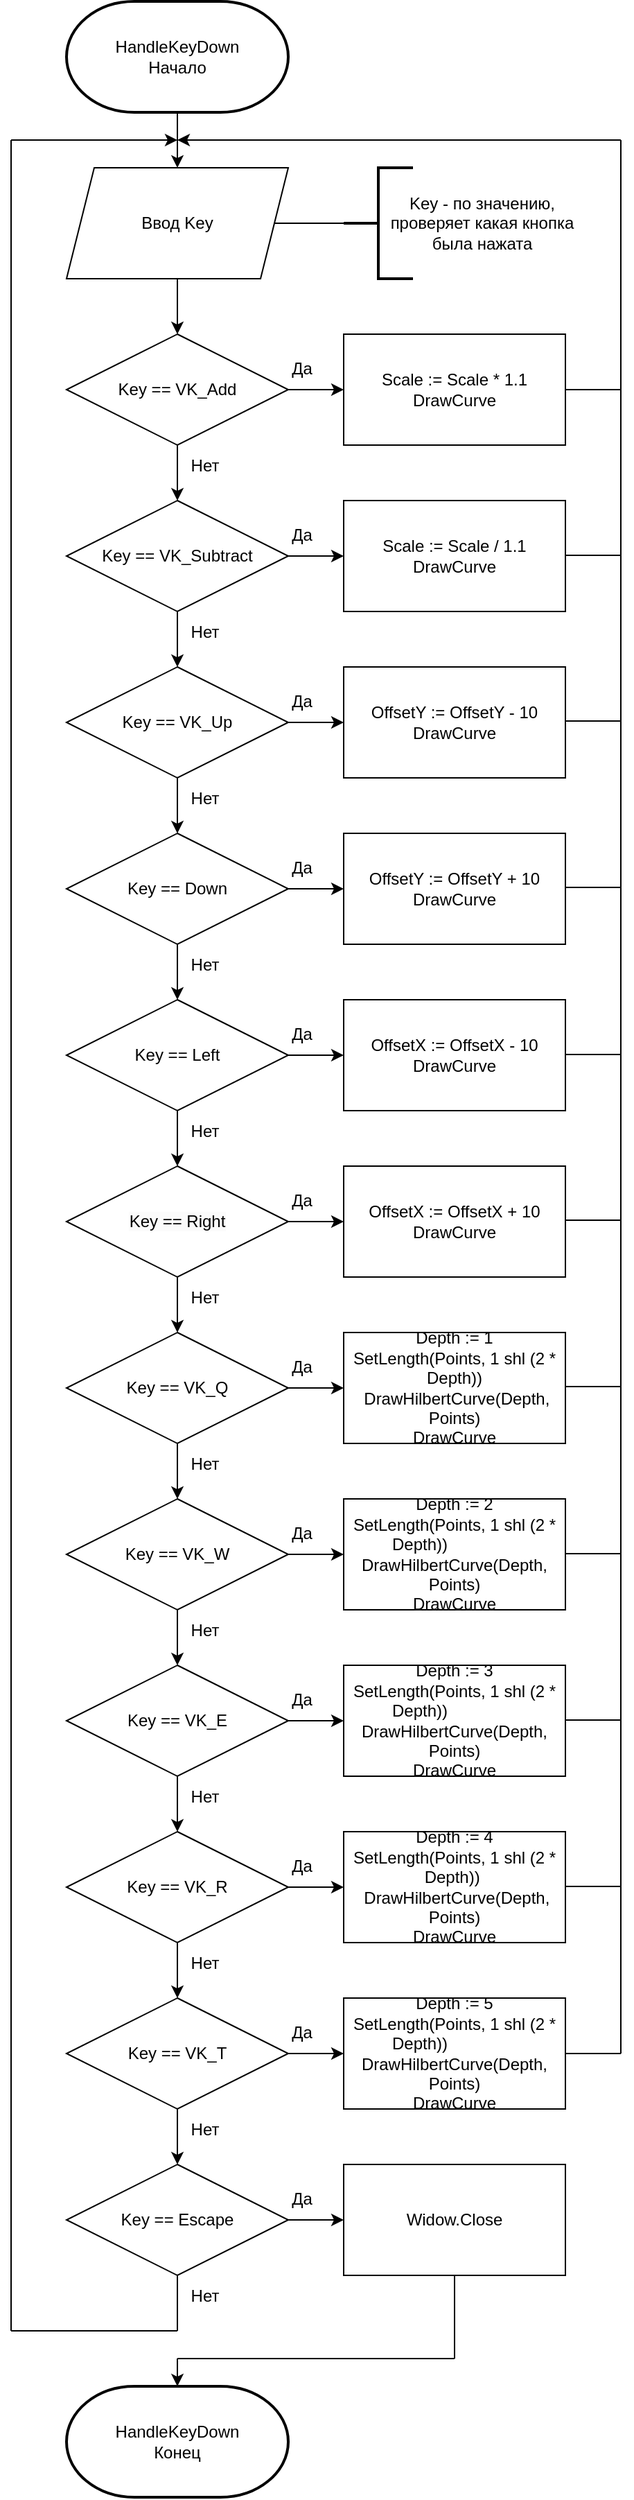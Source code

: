 <mxfile version="26.0.8">
  <diagram id="C5RBs43oDa-KdzZeNtuy" name="Page-1">
    <mxGraphModel dx="664" dy="893" grid="1" gridSize="10" guides="1" tooltips="1" connect="1" arrows="1" fold="1" page="1" pageScale="1" pageWidth="827" pageHeight="1169" math="0" shadow="0">
      <root>
        <mxCell id="WIyWlLk6GJQsqaUBKTNV-0" />
        <mxCell id="WIyWlLk6GJQsqaUBKTNV-1" parent="WIyWlLk6GJQsqaUBKTNV-0" />
        <mxCell id="bnoCX8UGVc2HGo-AeNQs-5" value="" style="edgeStyle=orthogonalEdgeStyle;rounded=0;orthogonalLoop=1;jettySize=auto;html=1;" edge="1" parent="WIyWlLk6GJQsqaUBKTNV-1" source="bnoCX8UGVc2HGo-AeNQs-0" target="bnoCX8UGVc2HGo-AeNQs-1">
          <mxGeometry relative="1" as="geometry" />
        </mxCell>
        <mxCell id="bnoCX8UGVc2HGo-AeNQs-0" value="HandleKeyDown&lt;div&gt;Начало&lt;/div&gt;" style="strokeWidth=2;html=1;shape=mxgraph.flowchart.terminator;whiteSpace=wrap;" vertex="1" parent="WIyWlLk6GJQsqaUBKTNV-1">
          <mxGeometry x="200" y="40" width="160" height="80" as="geometry" />
        </mxCell>
        <mxCell id="bnoCX8UGVc2HGo-AeNQs-14" value="" style="edgeStyle=orthogonalEdgeStyle;rounded=0;orthogonalLoop=1;jettySize=auto;html=1;" edge="1" parent="WIyWlLk6GJQsqaUBKTNV-1" source="bnoCX8UGVc2HGo-AeNQs-1" target="bnoCX8UGVc2HGo-AeNQs-6">
          <mxGeometry relative="1" as="geometry" />
        </mxCell>
        <mxCell id="bnoCX8UGVc2HGo-AeNQs-1" value="Ввод Key" style="shape=parallelogram;perimeter=parallelogramPerimeter;whiteSpace=wrap;html=1;fixedSize=1;" vertex="1" parent="WIyWlLk6GJQsqaUBKTNV-1">
          <mxGeometry x="200" y="160" width="160" height="80" as="geometry" />
        </mxCell>
        <mxCell id="bnoCX8UGVc2HGo-AeNQs-2" value="" style="strokeWidth=2;html=1;shape=mxgraph.flowchart.annotation_2;align=left;labelPosition=right;pointerEvents=1;" vertex="1" parent="WIyWlLk6GJQsqaUBKTNV-1">
          <mxGeometry x="400" y="160" width="50" height="80" as="geometry" />
        </mxCell>
        <mxCell id="bnoCX8UGVc2HGo-AeNQs-3" value="" style="endArrow=none;html=1;rounded=0;exitX=1;exitY=0.5;exitDx=0;exitDy=0;entryX=0;entryY=0.5;entryDx=0;entryDy=0;entryPerimeter=0;" edge="1" parent="WIyWlLk6GJQsqaUBKTNV-1" source="bnoCX8UGVc2HGo-AeNQs-1" target="bnoCX8UGVc2HGo-AeNQs-2">
          <mxGeometry width="50" height="50" relative="1" as="geometry">
            <mxPoint x="320" y="480" as="sourcePoint" />
            <mxPoint x="370" y="430" as="targetPoint" />
          </mxGeometry>
        </mxCell>
        <mxCell id="bnoCX8UGVc2HGo-AeNQs-4" value="Key - по значению, проверяет какая кнопка была нажата" style="text;html=1;align=center;verticalAlign=middle;whiteSpace=wrap;rounded=0;" vertex="1" parent="WIyWlLk6GJQsqaUBKTNV-1">
          <mxGeometry x="430" y="185" width="140" height="30" as="geometry" />
        </mxCell>
        <mxCell id="bnoCX8UGVc2HGo-AeNQs-16" value="" style="edgeStyle=orthogonalEdgeStyle;rounded=0;orthogonalLoop=1;jettySize=auto;html=1;" edge="1" parent="WIyWlLk6GJQsqaUBKTNV-1" source="bnoCX8UGVc2HGo-AeNQs-6" target="bnoCX8UGVc2HGo-AeNQs-15">
          <mxGeometry relative="1" as="geometry" />
        </mxCell>
        <mxCell id="bnoCX8UGVc2HGo-AeNQs-19" value="" style="edgeStyle=orthogonalEdgeStyle;rounded=0;orthogonalLoop=1;jettySize=auto;html=1;" edge="1" parent="WIyWlLk6GJQsqaUBKTNV-1" source="bnoCX8UGVc2HGo-AeNQs-6" target="bnoCX8UGVc2HGo-AeNQs-7">
          <mxGeometry relative="1" as="geometry" />
        </mxCell>
        <mxCell id="bnoCX8UGVc2HGo-AeNQs-6" value="Key == VK_Add" style="rhombus;whiteSpace=wrap;html=1;" vertex="1" parent="WIyWlLk6GJQsqaUBKTNV-1">
          <mxGeometry x="200" y="280" width="160" height="80" as="geometry" />
        </mxCell>
        <mxCell id="bnoCX8UGVc2HGo-AeNQs-18" value="" style="edgeStyle=orthogonalEdgeStyle;rounded=0;orthogonalLoop=1;jettySize=auto;html=1;" edge="1" parent="WIyWlLk6GJQsqaUBKTNV-1" source="bnoCX8UGVc2HGo-AeNQs-7" target="bnoCX8UGVc2HGo-AeNQs-17">
          <mxGeometry relative="1" as="geometry" />
        </mxCell>
        <mxCell id="bnoCX8UGVc2HGo-AeNQs-20" value="" style="edgeStyle=orthogonalEdgeStyle;rounded=0;orthogonalLoop=1;jettySize=auto;html=1;" edge="1" parent="WIyWlLk6GJQsqaUBKTNV-1" source="bnoCX8UGVc2HGo-AeNQs-7" target="bnoCX8UGVc2HGo-AeNQs-8">
          <mxGeometry relative="1" as="geometry" />
        </mxCell>
        <mxCell id="bnoCX8UGVc2HGo-AeNQs-7" value="Key == VK_Subtract" style="rhombus;whiteSpace=wrap;html=1;" vertex="1" parent="WIyWlLk6GJQsqaUBKTNV-1">
          <mxGeometry x="200" y="400" width="160" height="80" as="geometry" />
        </mxCell>
        <mxCell id="bnoCX8UGVc2HGo-AeNQs-21" value="" style="edgeStyle=orthogonalEdgeStyle;rounded=0;orthogonalLoop=1;jettySize=auto;html=1;" edge="1" parent="WIyWlLk6GJQsqaUBKTNV-1" source="bnoCX8UGVc2HGo-AeNQs-8" target="bnoCX8UGVc2HGo-AeNQs-13">
          <mxGeometry relative="1" as="geometry" />
        </mxCell>
        <mxCell id="bnoCX8UGVc2HGo-AeNQs-23" value="" style="edgeStyle=orthogonalEdgeStyle;rounded=0;orthogonalLoop=1;jettySize=auto;html=1;" edge="1" parent="WIyWlLk6GJQsqaUBKTNV-1" source="bnoCX8UGVc2HGo-AeNQs-8" target="bnoCX8UGVc2HGo-AeNQs-22">
          <mxGeometry relative="1" as="geometry" />
        </mxCell>
        <mxCell id="bnoCX8UGVc2HGo-AeNQs-8" value="Key == VK_Up" style="rhombus;whiteSpace=wrap;html=1;" vertex="1" parent="WIyWlLk6GJQsqaUBKTNV-1">
          <mxGeometry x="200" y="520" width="160" height="80" as="geometry" />
        </mxCell>
        <mxCell id="bnoCX8UGVc2HGo-AeNQs-38" value="" style="edgeStyle=orthogonalEdgeStyle;rounded=0;orthogonalLoop=1;jettySize=auto;html=1;" edge="1" parent="WIyWlLk6GJQsqaUBKTNV-1" source="bnoCX8UGVc2HGo-AeNQs-9" target="bnoCX8UGVc2HGo-AeNQs-31">
          <mxGeometry relative="1" as="geometry" />
        </mxCell>
        <mxCell id="bnoCX8UGVc2HGo-AeNQs-47" value="" style="edgeStyle=orthogonalEdgeStyle;rounded=0;orthogonalLoop=1;jettySize=auto;html=1;" edge="1" parent="WIyWlLk6GJQsqaUBKTNV-1" source="bnoCX8UGVc2HGo-AeNQs-9" target="bnoCX8UGVc2HGo-AeNQs-46">
          <mxGeometry relative="1" as="geometry" />
        </mxCell>
        <mxCell id="bnoCX8UGVc2HGo-AeNQs-9" value="Key == VK_W" style="rhombus;whiteSpace=wrap;html=1;" vertex="1" parent="WIyWlLk6GJQsqaUBKTNV-1">
          <mxGeometry x="200" y="1120" width="160" height="80" as="geometry" />
        </mxCell>
        <mxCell id="bnoCX8UGVc2HGo-AeNQs-28" value="" style="edgeStyle=orthogonalEdgeStyle;rounded=0;orthogonalLoop=1;jettySize=auto;html=1;" edge="1" parent="WIyWlLk6GJQsqaUBKTNV-1" source="bnoCX8UGVc2HGo-AeNQs-10" target="bnoCX8UGVc2HGo-AeNQs-27">
          <mxGeometry relative="1" as="geometry" />
        </mxCell>
        <mxCell id="bnoCX8UGVc2HGo-AeNQs-29" value="" style="edgeStyle=orthogonalEdgeStyle;rounded=0;orthogonalLoop=1;jettySize=auto;html=1;" edge="1" parent="WIyWlLk6GJQsqaUBKTNV-1" source="bnoCX8UGVc2HGo-AeNQs-10" target="bnoCX8UGVc2HGo-AeNQs-11">
          <mxGeometry relative="1" as="geometry" />
        </mxCell>
        <mxCell id="bnoCX8UGVc2HGo-AeNQs-10" value="Key == Left" style="rhombus;whiteSpace=wrap;html=1;" vertex="1" parent="WIyWlLk6GJQsqaUBKTNV-1">
          <mxGeometry x="200" y="760" width="160" height="80" as="geometry" />
        </mxCell>
        <mxCell id="bnoCX8UGVc2HGo-AeNQs-36" value="" style="edgeStyle=orthogonalEdgeStyle;rounded=0;orthogonalLoop=1;jettySize=auto;html=1;" edge="1" parent="WIyWlLk6GJQsqaUBKTNV-1" source="bnoCX8UGVc2HGo-AeNQs-11" target="bnoCX8UGVc2HGo-AeNQs-12">
          <mxGeometry relative="1" as="geometry" />
        </mxCell>
        <mxCell id="bnoCX8UGVc2HGo-AeNQs-45" value="" style="edgeStyle=orthogonalEdgeStyle;rounded=0;orthogonalLoop=1;jettySize=auto;html=1;" edge="1" parent="WIyWlLk6GJQsqaUBKTNV-1" source="bnoCX8UGVc2HGo-AeNQs-11" target="bnoCX8UGVc2HGo-AeNQs-42">
          <mxGeometry relative="1" as="geometry" />
        </mxCell>
        <mxCell id="bnoCX8UGVc2HGo-AeNQs-11" value="&lt;span style=&quot;color: rgb(0, 0, 0); font-family: Helvetica; font-size: 12px; font-style: normal; font-variant-ligatures: normal; font-variant-caps: normal; font-weight: 400; letter-spacing: normal; orphans: 2; text-align: center; text-indent: 0px; text-transform: none; widows: 2; word-spacing: 0px; -webkit-text-stroke-width: 0px; white-space: normal; background-color: rgb(251, 251, 251); text-decoration-thickness: initial; text-decoration-style: initial; text-decoration-color: initial; float: none; display: inline !important;&quot;&gt;Key == Right&lt;/span&gt;" style="rhombus;whiteSpace=wrap;html=1;" vertex="1" parent="WIyWlLk6GJQsqaUBKTNV-1">
          <mxGeometry x="200" y="880" width="160" height="80" as="geometry" />
        </mxCell>
        <mxCell id="bnoCX8UGVc2HGo-AeNQs-37" value="" style="edgeStyle=orthogonalEdgeStyle;rounded=0;orthogonalLoop=1;jettySize=auto;html=1;" edge="1" parent="WIyWlLk6GJQsqaUBKTNV-1" source="bnoCX8UGVc2HGo-AeNQs-12" target="bnoCX8UGVc2HGo-AeNQs-9">
          <mxGeometry relative="1" as="geometry" />
        </mxCell>
        <mxCell id="bnoCX8UGVc2HGo-AeNQs-44" value="" style="edgeStyle=orthogonalEdgeStyle;rounded=0;orthogonalLoop=1;jettySize=auto;html=1;" edge="1" parent="WIyWlLk6GJQsqaUBKTNV-1" source="bnoCX8UGVc2HGo-AeNQs-12" target="bnoCX8UGVc2HGo-AeNQs-43">
          <mxGeometry relative="1" as="geometry" />
        </mxCell>
        <mxCell id="bnoCX8UGVc2HGo-AeNQs-12" value="Key == VK_Q" style="rhombus;whiteSpace=wrap;html=1;" vertex="1" parent="WIyWlLk6GJQsqaUBKTNV-1">
          <mxGeometry x="200" y="1000" width="160" height="80" as="geometry" />
        </mxCell>
        <mxCell id="bnoCX8UGVc2HGo-AeNQs-24" value="" style="edgeStyle=orthogonalEdgeStyle;rounded=0;orthogonalLoop=1;jettySize=auto;html=1;" edge="1" parent="WIyWlLk6GJQsqaUBKTNV-1" source="bnoCX8UGVc2HGo-AeNQs-13" target="bnoCX8UGVc2HGo-AeNQs-10">
          <mxGeometry relative="1" as="geometry" />
        </mxCell>
        <mxCell id="bnoCX8UGVc2HGo-AeNQs-26" value="" style="edgeStyle=orthogonalEdgeStyle;rounded=0;orthogonalLoop=1;jettySize=auto;html=1;" edge="1" parent="WIyWlLk6GJQsqaUBKTNV-1" source="bnoCX8UGVc2HGo-AeNQs-13" target="bnoCX8UGVc2HGo-AeNQs-25">
          <mxGeometry relative="1" as="geometry" />
        </mxCell>
        <mxCell id="bnoCX8UGVc2HGo-AeNQs-13" value="Key == Down" style="rhombus;whiteSpace=wrap;html=1;" vertex="1" parent="WIyWlLk6GJQsqaUBKTNV-1">
          <mxGeometry x="200" y="640" width="160" height="80" as="geometry" />
        </mxCell>
        <mxCell id="bnoCX8UGVc2HGo-AeNQs-15" value="&lt;div&gt;Scale := Scale * 1.1&lt;/div&gt;&lt;div&gt;&lt;span style=&quot;background-color: transparent; color: light-dark(rgb(0, 0, 0), rgb(255, 255, 255));&quot;&gt;DrawCurve&lt;/span&gt;&lt;/div&gt;" style="rounded=0;whiteSpace=wrap;html=1;" vertex="1" parent="WIyWlLk6GJQsqaUBKTNV-1">
          <mxGeometry x="400" y="280" width="160" height="80" as="geometry" />
        </mxCell>
        <mxCell id="bnoCX8UGVc2HGo-AeNQs-17" value="&lt;div&gt;Scale := Scale / 1.1&lt;/div&gt;&lt;div&gt;&lt;span style=&quot;background-color: transparent; color: light-dark(rgb(0, 0, 0), rgb(255, 255, 255));&quot;&gt;DrawCurve&lt;/span&gt;&lt;/div&gt;" style="rounded=0;whiteSpace=wrap;html=1;" vertex="1" parent="WIyWlLk6GJQsqaUBKTNV-1">
          <mxGeometry x="400" y="400" width="160" height="80" as="geometry" />
        </mxCell>
        <mxCell id="bnoCX8UGVc2HGo-AeNQs-22" value="&lt;div&gt;OffsetY := OffsetY - 10&lt;/div&gt;&lt;div&gt;&lt;span style=&quot;background-color: transparent; color: light-dark(rgb(0, 0, 0), rgb(255, 255, 255));&quot;&gt;DrawCurve&lt;/span&gt;&lt;/div&gt;" style="rounded=0;whiteSpace=wrap;html=1;" vertex="1" parent="WIyWlLk6GJQsqaUBKTNV-1">
          <mxGeometry x="400" y="520" width="160" height="80" as="geometry" />
        </mxCell>
        <mxCell id="bnoCX8UGVc2HGo-AeNQs-25" value="&lt;div&gt;OffsetY := OffsetY + 10&lt;/div&gt;&lt;div&gt;&lt;span style=&quot;background-color: transparent; color: light-dark(rgb(0, 0, 0), rgb(255, 255, 255));&quot;&gt;DrawCurve&lt;/span&gt;&lt;/div&gt;" style="rounded=0;whiteSpace=wrap;html=1;" vertex="1" parent="WIyWlLk6GJQsqaUBKTNV-1">
          <mxGeometry x="400" y="640" width="160" height="80" as="geometry" />
        </mxCell>
        <mxCell id="bnoCX8UGVc2HGo-AeNQs-27" value="&lt;div&gt;OffsetX := OffsetX - 10&lt;/div&gt;&lt;div&gt;&lt;span style=&quot;background-color: transparent; color: light-dark(rgb(0, 0, 0), rgb(255, 255, 255));&quot;&gt;DrawCurve&lt;/span&gt;&lt;/div&gt;" style="rounded=0;whiteSpace=wrap;html=1;" vertex="1" parent="WIyWlLk6GJQsqaUBKTNV-1">
          <mxGeometry x="400" y="760" width="160" height="80" as="geometry" />
        </mxCell>
        <mxCell id="bnoCX8UGVc2HGo-AeNQs-39" value="" style="edgeStyle=orthogonalEdgeStyle;rounded=0;orthogonalLoop=1;jettySize=auto;html=1;" edge="1" parent="WIyWlLk6GJQsqaUBKTNV-1" source="bnoCX8UGVc2HGo-AeNQs-31" target="bnoCX8UGVc2HGo-AeNQs-35">
          <mxGeometry relative="1" as="geometry" />
        </mxCell>
        <mxCell id="bnoCX8UGVc2HGo-AeNQs-49" value="" style="edgeStyle=orthogonalEdgeStyle;rounded=0;orthogonalLoop=1;jettySize=auto;html=1;" edge="1" parent="WIyWlLk6GJQsqaUBKTNV-1" source="bnoCX8UGVc2HGo-AeNQs-31" target="bnoCX8UGVc2HGo-AeNQs-48">
          <mxGeometry relative="1" as="geometry" />
        </mxCell>
        <mxCell id="bnoCX8UGVc2HGo-AeNQs-31" value="Key == VK_E" style="rhombus;whiteSpace=wrap;html=1;" vertex="1" parent="WIyWlLk6GJQsqaUBKTNV-1">
          <mxGeometry x="200" y="1240" width="160" height="80" as="geometry" />
        </mxCell>
        <mxCell id="bnoCX8UGVc2HGo-AeNQs-41" value="" style="edgeStyle=orthogonalEdgeStyle;rounded=0;orthogonalLoop=1;jettySize=auto;html=1;" edge="1" parent="WIyWlLk6GJQsqaUBKTNV-1" source="bnoCX8UGVc2HGo-AeNQs-32" target="bnoCX8UGVc2HGo-AeNQs-34">
          <mxGeometry relative="1" as="geometry" />
        </mxCell>
        <mxCell id="bnoCX8UGVc2HGo-AeNQs-53" value="" style="edgeStyle=orthogonalEdgeStyle;rounded=0;orthogonalLoop=1;jettySize=auto;html=1;" edge="1" parent="WIyWlLk6GJQsqaUBKTNV-1" source="bnoCX8UGVc2HGo-AeNQs-32" target="bnoCX8UGVc2HGo-AeNQs-51">
          <mxGeometry relative="1" as="geometry" />
        </mxCell>
        <mxCell id="bnoCX8UGVc2HGo-AeNQs-32" value="Key == VK_T" style="rhombus;whiteSpace=wrap;html=1;" vertex="1" parent="WIyWlLk6GJQsqaUBKTNV-1">
          <mxGeometry x="200" y="1480" width="160" height="80" as="geometry" />
        </mxCell>
        <mxCell id="bnoCX8UGVc2HGo-AeNQs-78" value="" style="edgeStyle=orthogonalEdgeStyle;rounded=0;orthogonalLoop=1;jettySize=auto;html=1;" edge="1" parent="WIyWlLk6GJQsqaUBKTNV-1" source="bnoCX8UGVc2HGo-AeNQs-34" target="bnoCX8UGVc2HGo-AeNQs-77">
          <mxGeometry relative="1" as="geometry" />
        </mxCell>
        <mxCell id="bnoCX8UGVc2HGo-AeNQs-34" value="Key == Escape" style="rhombus;whiteSpace=wrap;html=1;" vertex="1" parent="WIyWlLk6GJQsqaUBKTNV-1">
          <mxGeometry x="200" y="1600" width="160" height="80" as="geometry" />
        </mxCell>
        <mxCell id="bnoCX8UGVc2HGo-AeNQs-40" value="" style="edgeStyle=orthogonalEdgeStyle;rounded=0;orthogonalLoop=1;jettySize=auto;html=1;" edge="1" parent="WIyWlLk6GJQsqaUBKTNV-1" source="bnoCX8UGVc2HGo-AeNQs-35" target="bnoCX8UGVc2HGo-AeNQs-32">
          <mxGeometry relative="1" as="geometry" />
        </mxCell>
        <mxCell id="bnoCX8UGVc2HGo-AeNQs-52" value="" style="edgeStyle=orthogonalEdgeStyle;rounded=0;orthogonalLoop=1;jettySize=auto;html=1;" edge="1" parent="WIyWlLk6GJQsqaUBKTNV-1" source="bnoCX8UGVc2HGo-AeNQs-35" target="bnoCX8UGVc2HGo-AeNQs-50">
          <mxGeometry relative="1" as="geometry" />
        </mxCell>
        <mxCell id="bnoCX8UGVc2HGo-AeNQs-35" value="Key == VK_R" style="rhombus;whiteSpace=wrap;html=1;" vertex="1" parent="WIyWlLk6GJQsqaUBKTNV-1">
          <mxGeometry x="200" y="1360" width="160" height="80" as="geometry" />
        </mxCell>
        <mxCell id="bnoCX8UGVc2HGo-AeNQs-42" value="&lt;div&gt;OffsetX := OffsetX + 10&lt;/div&gt;&lt;div&gt;&lt;span style=&quot;background-color: transparent; color: light-dark(rgb(0, 0, 0), rgb(255, 255, 255));&quot;&gt;DrawCurve&lt;/span&gt;&lt;/div&gt;" style="rounded=0;whiteSpace=wrap;html=1;" vertex="1" parent="WIyWlLk6GJQsqaUBKTNV-1">
          <mxGeometry x="400" y="880" width="160" height="80" as="geometry" />
        </mxCell>
        <mxCell id="bnoCX8UGVc2HGo-AeNQs-43" value="&lt;div&gt;Depth := 1&lt;/div&gt;&lt;div&gt;&lt;span style=&quot;background-color: transparent; color: light-dark(rgb(0, 0, 0), rgb(255, 255, 255));&quot;&gt;SetLength(Points, 1 shl (2 * Depth))&lt;/span&gt;&lt;/div&gt;&lt;div&gt;&amp;nbsp;DrawHilbertCurve(Depth, Points)&lt;/div&gt;&lt;div&gt;&lt;span style=&quot;background-color: transparent; color: light-dark(rgb(0, 0, 0), rgb(255, 255, 255));&quot;&gt;DrawCurve&lt;/span&gt;&lt;/div&gt;" style="rounded=0;whiteSpace=wrap;html=1;" vertex="1" parent="WIyWlLk6GJQsqaUBKTNV-1">
          <mxGeometry x="400" y="1000" width="160" height="80" as="geometry" />
        </mxCell>
        <mxCell id="bnoCX8UGVc2HGo-AeNQs-46" value="&lt;div&gt;Depth := 2&lt;/div&gt;&lt;div&gt;&lt;span style=&quot;background-color: transparent; color: light-dark(rgb(0, 0, 0), rgb(255, 255, 255));&quot;&gt;SetLength(Points, 1 shl (2 * Depth))&lt;/span&gt;&lt;span style=&quot;background-color: transparent; color: light-dark(rgb(0, 0, 0), rgb(255, 255, 255));&quot;&gt;&amp;nbsp; &amp;nbsp; &amp;nbsp; &amp;nbsp; &amp;nbsp; &amp;nbsp; &amp;nbsp; &amp;nbsp; DrawHilbertCurve(Depth, Points)&lt;/span&gt;&lt;/div&gt;&lt;div&gt;&lt;span style=&quot;background-color: transparent; color: light-dark(rgb(0, 0, 0), rgb(255, 255, 255));&quot;&gt;DrawCurve&lt;/span&gt;&lt;/div&gt;" style="rounded=0;whiteSpace=wrap;html=1;" vertex="1" parent="WIyWlLk6GJQsqaUBKTNV-1">
          <mxGeometry x="400" y="1120" width="160" height="80" as="geometry" />
        </mxCell>
        <mxCell id="bnoCX8UGVc2HGo-AeNQs-48" value="&lt;div&gt;Depth := 3&lt;/div&gt;&lt;div&gt;&lt;span style=&quot;background-color: transparent; color: light-dark(rgb(0, 0, 0), rgb(255, 255, 255));&quot;&gt;SetLength(Points, 1 shl (2 * Depth))&lt;/span&gt;&lt;span style=&quot;background-color: transparent; color: light-dark(rgb(0, 0, 0), rgb(255, 255, 255));&quot;&gt;&amp;nbsp; &amp;nbsp; &amp;nbsp; &amp;nbsp; &amp;nbsp; &amp;nbsp; &amp;nbsp; &amp;nbsp; DrawHilbertCurve(Depth, Points)&lt;/span&gt;&lt;/div&gt;&lt;div&gt;&lt;span style=&quot;background-color: transparent; color: light-dark(rgb(0, 0, 0), rgb(255, 255, 255));&quot;&gt;DrawCurve&lt;/span&gt;&lt;/div&gt;" style="rounded=0;whiteSpace=wrap;html=1;" vertex="1" parent="WIyWlLk6GJQsqaUBKTNV-1">
          <mxGeometry x="400" y="1240" width="160" height="80" as="geometry" />
        </mxCell>
        <mxCell id="bnoCX8UGVc2HGo-AeNQs-50" value="&lt;div&gt;Depth := 4&lt;/div&gt;&lt;div&gt;SetLength(Points, 1 shl (2 * Depth))&lt;span style=&quot;background-color: transparent; color: light-dark(rgb(0, 0, 0), rgb(255, 255, 255));&quot;&gt;&amp;nbsp; &amp;nbsp;DrawHilbertCurve(Depth, Points)&lt;/span&gt;&lt;/div&gt;&lt;div&gt;&lt;span style=&quot;background-color: transparent; color: light-dark(rgb(0, 0, 0), rgb(255, 255, 255));&quot;&gt;DrawCurve&lt;/span&gt;&lt;/div&gt;" style="rounded=0;whiteSpace=wrap;html=1;" vertex="1" parent="WIyWlLk6GJQsqaUBKTNV-1">
          <mxGeometry x="400" y="1360" width="160" height="80" as="geometry" />
        </mxCell>
        <mxCell id="bnoCX8UGVc2HGo-AeNQs-51" value="&lt;div&gt;Depth := 5&lt;/div&gt;&lt;div&gt;SetLength(Points, 1 shl (2 * Depth))&lt;span style=&quot;background-color: transparent; color: light-dark(rgb(0, 0, 0), rgb(255, 255, 255));&quot;&gt;&amp;nbsp; &amp;nbsp; &amp;nbsp; &amp;nbsp; &amp;nbsp; &amp;nbsp; &amp;nbsp; &amp;nbsp; DrawHilbertCurve(Depth, Points)&lt;/span&gt;&lt;/div&gt;&lt;div&gt;&lt;span style=&quot;background-color: transparent; color: light-dark(rgb(0, 0, 0), rgb(255, 255, 255));&quot;&gt;DrawCurve&lt;/span&gt;&lt;/div&gt;" style="rounded=0;whiteSpace=wrap;html=1;" vertex="1" parent="WIyWlLk6GJQsqaUBKTNV-1">
          <mxGeometry x="400" y="1480" width="160" height="80" as="geometry" />
        </mxCell>
        <mxCell id="bnoCX8UGVc2HGo-AeNQs-54" value="Да" style="text;html=1;align=center;verticalAlign=middle;whiteSpace=wrap;rounded=0;" vertex="1" parent="WIyWlLk6GJQsqaUBKTNV-1">
          <mxGeometry x="340" y="290" width="60" height="30" as="geometry" />
        </mxCell>
        <mxCell id="bnoCX8UGVc2HGo-AeNQs-66" value="Да" style="text;html=1;align=center;verticalAlign=middle;whiteSpace=wrap;rounded=0;" vertex="1" parent="WIyWlLk6GJQsqaUBKTNV-1">
          <mxGeometry x="340" y="410" width="60" height="30" as="geometry" />
        </mxCell>
        <mxCell id="bnoCX8UGVc2HGo-AeNQs-67" value="Да" style="text;html=1;align=center;verticalAlign=middle;whiteSpace=wrap;rounded=0;" vertex="1" parent="WIyWlLk6GJQsqaUBKTNV-1">
          <mxGeometry x="340" y="530" width="60" height="30" as="geometry" />
        </mxCell>
        <mxCell id="bnoCX8UGVc2HGo-AeNQs-68" value="Да" style="text;html=1;align=center;verticalAlign=middle;whiteSpace=wrap;rounded=0;" vertex="1" parent="WIyWlLk6GJQsqaUBKTNV-1">
          <mxGeometry x="340" y="650" width="60" height="30" as="geometry" />
        </mxCell>
        <mxCell id="bnoCX8UGVc2HGo-AeNQs-69" value="Да" style="text;html=1;align=center;verticalAlign=middle;whiteSpace=wrap;rounded=0;" vertex="1" parent="WIyWlLk6GJQsqaUBKTNV-1">
          <mxGeometry x="340" y="770" width="60" height="30" as="geometry" />
        </mxCell>
        <mxCell id="bnoCX8UGVc2HGo-AeNQs-70" value="Да" style="text;html=1;align=center;verticalAlign=middle;whiteSpace=wrap;rounded=0;" vertex="1" parent="WIyWlLk6GJQsqaUBKTNV-1">
          <mxGeometry x="340" y="890" width="60" height="30" as="geometry" />
        </mxCell>
        <mxCell id="bnoCX8UGVc2HGo-AeNQs-71" value="Да" style="text;html=1;align=center;verticalAlign=middle;whiteSpace=wrap;rounded=0;" vertex="1" parent="WIyWlLk6GJQsqaUBKTNV-1">
          <mxGeometry x="340" y="1010" width="60" height="30" as="geometry" />
        </mxCell>
        <mxCell id="bnoCX8UGVc2HGo-AeNQs-72" value="Да" style="text;html=1;align=center;verticalAlign=middle;whiteSpace=wrap;rounded=0;" vertex="1" parent="WIyWlLk6GJQsqaUBKTNV-1">
          <mxGeometry x="340" y="1130" width="60" height="30" as="geometry" />
        </mxCell>
        <mxCell id="bnoCX8UGVc2HGo-AeNQs-73" value="Да" style="text;html=1;align=center;verticalAlign=middle;whiteSpace=wrap;rounded=0;" vertex="1" parent="WIyWlLk6GJQsqaUBKTNV-1">
          <mxGeometry x="340" y="1250" width="60" height="30" as="geometry" />
        </mxCell>
        <mxCell id="bnoCX8UGVc2HGo-AeNQs-74" value="Да" style="text;html=1;align=center;verticalAlign=middle;whiteSpace=wrap;rounded=0;" vertex="1" parent="WIyWlLk6GJQsqaUBKTNV-1">
          <mxGeometry x="340" y="1370" width="60" height="30" as="geometry" />
        </mxCell>
        <mxCell id="bnoCX8UGVc2HGo-AeNQs-75" value="Да" style="text;html=1;align=center;verticalAlign=middle;whiteSpace=wrap;rounded=0;" vertex="1" parent="WIyWlLk6GJQsqaUBKTNV-1">
          <mxGeometry x="340" y="1490" width="60" height="30" as="geometry" />
        </mxCell>
        <mxCell id="bnoCX8UGVc2HGo-AeNQs-76" value="Да" style="text;html=1;align=center;verticalAlign=middle;whiteSpace=wrap;rounded=0;" vertex="1" parent="WIyWlLk6GJQsqaUBKTNV-1">
          <mxGeometry x="340" y="1610" width="60" height="30" as="geometry" />
        </mxCell>
        <mxCell id="bnoCX8UGVc2HGo-AeNQs-77" value="Widow.Close" style="rounded=0;whiteSpace=wrap;html=1;" vertex="1" parent="WIyWlLk6GJQsqaUBKTNV-1">
          <mxGeometry x="400" y="1600" width="160" height="80" as="geometry" />
        </mxCell>
        <mxCell id="bnoCX8UGVc2HGo-AeNQs-79" value="Нет&lt;span style=&quot;color: rgba(0, 0, 0, 0); font-family: monospace; font-size: 0px; text-align: start; text-wrap-mode: nowrap;&quot;&gt;%3CmxGraphModel%3E%3Croot%3E%3CmxCell%20id%3D%220%22%2F%3E%3CmxCell%20id%3D%221%22%20parent%3D%220%22%2F%3E%3CmxCell%20id%3D%222%22%20value%3D%22%D0%94%D0%B0%22%20style%3D%22text%3Bhtml%3D1%3Balign%3Dcenter%3BverticalAlign%3Dmiddle%3BwhiteSpace%3Dwrap%3Brounded%3D0%3B%22%20vertex%3D%221%22%20parent%3D%221%22%3E%3CmxGeometry%20x%3D%22340%22%20y%3D%221490%22%20width%3D%2260%22%20height%3D%2230%22%20as%3D%22geometry%22%2F%3E%3C%2FmxCell%3E%3C%2Froot%3E%3C%2FmxGraphModel%3E&lt;/span&gt;" style="text;html=1;align=center;verticalAlign=middle;whiteSpace=wrap;rounded=0;" vertex="1" parent="WIyWlLk6GJQsqaUBKTNV-1">
          <mxGeometry x="270" y="360" width="60" height="30" as="geometry" />
        </mxCell>
        <mxCell id="bnoCX8UGVc2HGo-AeNQs-80" value="Нет&lt;span style=&quot;color: rgba(0, 0, 0, 0); font-family: monospace; font-size: 0px; text-align: start; text-wrap-mode: nowrap;&quot;&gt;%3CmxGraphModel%3E%3Croot%3E%3CmxCell%20id%3D%220%22%2F%3E%3CmxCell%20id%3D%221%22%20parent%3D%220%22%2F%3E%3CmxCell%20id%3D%222%22%20value%3D%22%D0%94%D0%B0%22%20style%3D%22text%3Bhtml%3D1%3Balign%3Dcenter%3BverticalAlign%3Dmiddle%3BwhiteSpace%3Dwrap%3Brounded%3D0%3B%22%20vertex%3D%221%22%20parent%3D%221%22%3E%3CmxGeometry%20x%3D%22340%22%20y%3D%221490%22%20width%3D%2260%22%20height%3D%2230%22%20as%3D%22geometry%22%2F%3E%3C%2FmxCell%3E%3C%2Froot%3E%3C%2FmxGraphModel%3E&lt;/span&gt;" style="text;html=1;align=center;verticalAlign=middle;whiteSpace=wrap;rounded=0;" vertex="1" parent="WIyWlLk6GJQsqaUBKTNV-1">
          <mxGeometry x="270" y="480" width="60" height="30" as="geometry" />
        </mxCell>
        <mxCell id="bnoCX8UGVc2HGo-AeNQs-81" value="Нет&lt;span style=&quot;color: rgba(0, 0, 0, 0); font-family: monospace; font-size: 0px; text-align: start; text-wrap-mode: nowrap;&quot;&gt;%3CmxGraphModel%3E%3Croot%3E%3CmxCell%20id%3D%220%22%2F%3E%3CmxCell%20id%3D%221%22%20parent%3D%220%22%2F%3E%3CmxCell%20id%3D%222%22%20value%3D%22%D0%94%D0%B0%22%20style%3D%22text%3Bhtml%3D1%3Balign%3Dcenter%3BverticalAlign%3Dmiddle%3BwhiteSpace%3Dwrap%3Brounded%3D0%3B%22%20vertex%3D%221%22%20parent%3D%221%22%3E%3CmxGeometry%20x%3D%22340%22%20y%3D%221490%22%20width%3D%2260%22%20height%3D%2230%22%20as%3D%22geometry%22%2F%3E%3C%2FmxCell%3E%3C%2Froot%3E%3C%2FmxGraphModel%3E&lt;/span&gt;" style="text;html=1;align=center;verticalAlign=middle;whiteSpace=wrap;rounded=0;" vertex="1" parent="WIyWlLk6GJQsqaUBKTNV-1">
          <mxGeometry x="270" y="600" width="60" height="30" as="geometry" />
        </mxCell>
        <mxCell id="bnoCX8UGVc2HGo-AeNQs-82" value="Нет&lt;span style=&quot;color: rgba(0, 0, 0, 0); font-family: monospace; font-size: 0px; text-align: start; text-wrap-mode: nowrap;&quot;&gt;%3CmxGraphModel%3E%3Croot%3E%3CmxCell%20id%3D%220%22%2F%3E%3CmxCell%20id%3D%221%22%20parent%3D%220%22%2F%3E%3CmxCell%20id%3D%222%22%20value%3D%22%D0%94%D0%B0%22%20style%3D%22text%3Bhtml%3D1%3Balign%3Dcenter%3BverticalAlign%3Dmiddle%3BwhiteSpace%3Dwrap%3Brounded%3D0%3B%22%20vertex%3D%221%22%20parent%3D%221%22%3E%3CmxGeometry%20x%3D%22340%22%20y%3D%221490%22%20width%3D%2260%22%20height%3D%2230%22%20as%3D%22geometry%22%2F%3E%3C%2FmxCell%3E%3C%2Froot%3E%3C%2FmxGraphModel%3E&lt;/span&gt;" style="text;html=1;align=center;verticalAlign=middle;whiteSpace=wrap;rounded=0;" vertex="1" parent="WIyWlLk6GJQsqaUBKTNV-1">
          <mxGeometry x="270" y="720" width="60" height="30" as="geometry" />
        </mxCell>
        <mxCell id="bnoCX8UGVc2HGo-AeNQs-83" value="Нет&lt;span style=&quot;color: rgba(0, 0, 0, 0); font-family: monospace; font-size: 0px; text-align: start; text-wrap-mode: nowrap;&quot;&gt;%3CmxGraphModel%3E%3Croot%3E%3CmxCell%20id%3D%220%22%2F%3E%3CmxCell%20id%3D%221%22%20parent%3D%220%22%2F%3E%3CmxCell%20id%3D%222%22%20value%3D%22%D0%94%D0%B0%22%20style%3D%22text%3Bhtml%3D1%3Balign%3Dcenter%3BverticalAlign%3Dmiddle%3BwhiteSpace%3Dwrap%3Brounded%3D0%3B%22%20vertex%3D%221%22%20parent%3D%221%22%3E%3CmxGeometry%20x%3D%22340%22%20y%3D%221490%22%20width%3D%2260%22%20height%3D%2230%22%20as%3D%22geometry%22%2F%3E%3C%2FmxCell%3E%3C%2Froot%3E%3C%2FmxGraphModel%3E&lt;/span&gt;" style="text;html=1;align=center;verticalAlign=middle;whiteSpace=wrap;rounded=0;" vertex="1" parent="WIyWlLk6GJQsqaUBKTNV-1">
          <mxGeometry x="270" y="840" width="60" height="30" as="geometry" />
        </mxCell>
        <mxCell id="bnoCX8UGVc2HGo-AeNQs-84" value="Нет&lt;span style=&quot;color: rgba(0, 0, 0, 0); font-family: monospace; font-size: 0px; text-align: start; text-wrap-mode: nowrap;&quot;&gt;%3CmxGraphModel%3E%3Croot%3E%3CmxCell%20id%3D%220%22%2F%3E%3CmxCell%20id%3D%221%22%20parent%3D%220%22%2F%3E%3CmxCell%20id%3D%222%22%20value%3D%22%D0%94%D0%B0%22%20style%3D%22text%3Bhtml%3D1%3Balign%3Dcenter%3BverticalAlign%3Dmiddle%3BwhiteSpace%3Dwrap%3Brounded%3D0%3B%22%20vertex%3D%221%22%20parent%3D%221%22%3E%3CmxGeometry%20x%3D%22340%22%20y%3D%221490%22%20width%3D%2260%22%20height%3D%2230%22%20as%3D%22geometry%22%2F%3E%3C%2FmxCell%3E%3C%2Froot%3E%3C%2FmxGraphModel%3E&lt;/span&gt;" style="text;html=1;align=center;verticalAlign=middle;whiteSpace=wrap;rounded=0;" vertex="1" parent="WIyWlLk6GJQsqaUBKTNV-1">
          <mxGeometry x="270" y="960" width="60" height="30" as="geometry" />
        </mxCell>
        <mxCell id="bnoCX8UGVc2HGo-AeNQs-85" value="Нет&lt;span style=&quot;color: rgba(0, 0, 0, 0); font-family: monospace; font-size: 0px; text-align: start; text-wrap-mode: nowrap;&quot;&gt;%3CmxGraphModel%3E%3Croot%3E%3CmxCell%20id%3D%220%22%2F%3E%3CmxCell%20id%3D%221%22%20parent%3D%220%22%2F%3E%3CmxCell%20id%3D%222%22%20value%3D%22%D0%94%D0%B0%22%20style%3D%22text%3Bhtml%3D1%3Balign%3Dcenter%3BverticalAlign%3Dmiddle%3BwhiteSpace%3Dwrap%3Brounded%3D0%3B%22%20vertex%3D%221%22%20parent%3D%221%22%3E%3CmxGeometry%20x%3D%22340%22%20y%3D%221490%22%20width%3D%2260%22%20height%3D%2230%22%20as%3D%22geometry%22%2F%3E%3C%2FmxCell%3E%3C%2Froot%3E%3C%2FmxGraphModel%3E&lt;/span&gt;" style="text;html=1;align=center;verticalAlign=middle;whiteSpace=wrap;rounded=0;" vertex="1" parent="WIyWlLk6GJQsqaUBKTNV-1">
          <mxGeometry x="270" y="1080" width="60" height="30" as="geometry" />
        </mxCell>
        <mxCell id="bnoCX8UGVc2HGo-AeNQs-86" value="Нет&lt;span style=&quot;color: rgba(0, 0, 0, 0); font-family: monospace; font-size: 0px; text-align: start; text-wrap-mode: nowrap;&quot;&gt;%3CmxGraphModel%3E%3Croot%3E%3CmxCell%20id%3D%220%22%2F%3E%3CmxCell%20id%3D%221%22%20parent%3D%220%22%2F%3E%3CmxCell%20id%3D%222%22%20value%3D%22%D0%94%D0%B0%22%20style%3D%22text%3Bhtml%3D1%3Balign%3Dcenter%3BverticalAlign%3Dmiddle%3BwhiteSpace%3Dwrap%3Brounded%3D0%3B%22%20vertex%3D%221%22%20parent%3D%221%22%3E%3CmxGeometry%20x%3D%22340%22%20y%3D%221490%22%20width%3D%2260%22%20height%3D%2230%22%20as%3D%22geometry%22%2F%3E%3C%2FmxCell%3E%3C%2Froot%3E%3C%2FmxGraphModel%3E&lt;/span&gt;" style="text;html=1;align=center;verticalAlign=middle;whiteSpace=wrap;rounded=0;" vertex="1" parent="WIyWlLk6GJQsqaUBKTNV-1">
          <mxGeometry x="270" y="1200" width="60" height="30" as="geometry" />
        </mxCell>
        <mxCell id="bnoCX8UGVc2HGo-AeNQs-87" value="Нет&lt;span style=&quot;color: rgba(0, 0, 0, 0); font-family: monospace; font-size: 0px; text-align: start; text-wrap-mode: nowrap;&quot;&gt;%3CmxGraphModel%3E%3Croot%3E%3CmxCell%20id%3D%220%22%2F%3E%3CmxCell%20id%3D%221%22%20parent%3D%220%22%2F%3E%3CmxCell%20id%3D%222%22%20value%3D%22%D0%94%D0%B0%22%20style%3D%22text%3Bhtml%3D1%3Balign%3Dcenter%3BverticalAlign%3Dmiddle%3BwhiteSpace%3Dwrap%3Brounded%3D0%3B%22%20vertex%3D%221%22%20parent%3D%221%22%3E%3CmxGeometry%20x%3D%22340%22%20y%3D%221490%22%20width%3D%2260%22%20height%3D%2230%22%20as%3D%22geometry%22%2F%3E%3C%2FmxCell%3E%3C%2Froot%3E%3C%2FmxGraphModel%3E&lt;/span&gt;" style="text;html=1;align=center;verticalAlign=middle;whiteSpace=wrap;rounded=0;" vertex="1" parent="WIyWlLk6GJQsqaUBKTNV-1">
          <mxGeometry x="270" y="1320" width="60" height="30" as="geometry" />
        </mxCell>
        <mxCell id="bnoCX8UGVc2HGo-AeNQs-88" value="Нет&lt;span style=&quot;color: rgba(0, 0, 0, 0); font-family: monospace; font-size: 0px; text-align: start; text-wrap-mode: nowrap;&quot;&gt;%3CmxGraphModel%3E%3Croot%3E%3CmxCell%20id%3D%220%22%2F%3E%3CmxCell%20id%3D%221%22%20parent%3D%220%22%2F%3E%3CmxCell%20id%3D%222%22%20value%3D%22%D0%94%D0%B0%22%20style%3D%22text%3Bhtml%3D1%3Balign%3Dcenter%3BverticalAlign%3Dmiddle%3BwhiteSpace%3Dwrap%3Brounded%3D0%3B%22%20vertex%3D%221%22%20parent%3D%221%22%3E%3CmxGeometry%20x%3D%22340%22%20y%3D%221490%22%20width%3D%2260%22%20height%3D%2230%22%20as%3D%22geometry%22%2F%3E%3C%2FmxCell%3E%3C%2Froot%3E%3C%2FmxGraphModel%3E&lt;/span&gt;" style="text;html=1;align=center;verticalAlign=middle;whiteSpace=wrap;rounded=0;" vertex="1" parent="WIyWlLk6GJQsqaUBKTNV-1">
          <mxGeometry x="270" y="1440" width="60" height="30" as="geometry" />
        </mxCell>
        <mxCell id="bnoCX8UGVc2HGo-AeNQs-89" value="Нет&lt;span style=&quot;color: rgba(0, 0, 0, 0); font-family: monospace; font-size: 0px; text-align: start; text-wrap-mode: nowrap;&quot;&gt;%3CmxGraphModel%3E%3Croot%3E%3CmxCell%20id%3D%220%22%2F%3E%3CmxCell%20id%3D%221%22%20parent%3D%220%22%2F%3E%3CmxCell%20id%3D%222%22%20value%3D%22%D0%94%D0%B0%22%20style%3D%22text%3Bhtml%3D1%3Balign%3Dcenter%3BverticalAlign%3Dmiddle%3BwhiteSpace%3Dwrap%3Brounded%3D0%3B%22%20vertex%3D%221%22%20parent%3D%221%22%3E%3CmxGeometry%20x%3D%22340%22%20y%3D%221490%22%20width%3D%2260%22%20height%3D%2230%22%20as%3D%22geometry%22%2F%3E%3C%2FmxCell%3E%3C%2Froot%3E%3C%2FmxGraphModel%3E&lt;/span&gt;" style="text;html=1;align=center;verticalAlign=middle;whiteSpace=wrap;rounded=0;" vertex="1" parent="WIyWlLk6GJQsqaUBKTNV-1">
          <mxGeometry x="270" y="1560" width="60" height="30" as="geometry" />
        </mxCell>
        <mxCell id="bnoCX8UGVc2HGo-AeNQs-90" value="" style="endArrow=classic;html=1;rounded=0;" edge="1" parent="WIyWlLk6GJQsqaUBKTNV-1">
          <mxGeometry width="50" height="50" relative="1" as="geometry">
            <mxPoint x="600" y="140" as="sourcePoint" />
            <mxPoint x="280" y="140" as="targetPoint" />
          </mxGeometry>
        </mxCell>
        <mxCell id="bnoCX8UGVc2HGo-AeNQs-91" value="" style="endArrow=none;html=1;rounded=0;" edge="1" parent="WIyWlLk6GJQsqaUBKTNV-1">
          <mxGeometry width="50" height="50" relative="1" as="geometry">
            <mxPoint x="600" y="1520" as="sourcePoint" />
            <mxPoint x="600" y="140" as="targetPoint" />
          </mxGeometry>
        </mxCell>
        <mxCell id="bnoCX8UGVc2HGo-AeNQs-92" value="" style="endArrow=none;html=1;rounded=0;exitX=1;exitY=0.5;exitDx=0;exitDy=0;" edge="1" parent="WIyWlLk6GJQsqaUBKTNV-1" source="bnoCX8UGVc2HGo-AeNQs-51">
          <mxGeometry width="50" height="50" relative="1" as="geometry">
            <mxPoint x="320" y="1600" as="sourcePoint" />
            <mxPoint x="600" y="1520" as="targetPoint" />
          </mxGeometry>
        </mxCell>
        <mxCell id="bnoCX8UGVc2HGo-AeNQs-93" value="" style="endArrow=none;html=1;rounded=0;exitX=1;exitY=0.5;exitDx=0;exitDy=0;" edge="1" parent="WIyWlLk6GJQsqaUBKTNV-1">
          <mxGeometry width="50" height="50" relative="1" as="geometry">
            <mxPoint x="560" y="1399.5" as="sourcePoint" />
            <mxPoint x="600" y="1399.5" as="targetPoint" />
          </mxGeometry>
        </mxCell>
        <mxCell id="bnoCX8UGVc2HGo-AeNQs-94" value="" style="endArrow=none;html=1;rounded=0;exitX=1;exitY=0.5;exitDx=0;exitDy=0;" edge="1" parent="WIyWlLk6GJQsqaUBKTNV-1">
          <mxGeometry width="50" height="50" relative="1" as="geometry">
            <mxPoint x="560" y="1159.5" as="sourcePoint" />
            <mxPoint x="600" y="1159.5" as="targetPoint" />
          </mxGeometry>
        </mxCell>
        <mxCell id="bnoCX8UGVc2HGo-AeNQs-95" value="" style="endArrow=none;html=1;rounded=0;exitX=1;exitY=0.5;exitDx=0;exitDy=0;" edge="1" parent="WIyWlLk6GJQsqaUBKTNV-1">
          <mxGeometry width="50" height="50" relative="1" as="geometry">
            <mxPoint x="560" y="1279.5" as="sourcePoint" />
            <mxPoint x="600" y="1279.5" as="targetPoint" />
          </mxGeometry>
        </mxCell>
        <mxCell id="bnoCX8UGVc2HGo-AeNQs-96" value="" style="endArrow=none;html=1;rounded=0;exitX=1;exitY=0.5;exitDx=0;exitDy=0;" edge="1" parent="WIyWlLk6GJQsqaUBKTNV-1">
          <mxGeometry width="50" height="50" relative="1" as="geometry">
            <mxPoint x="560" y="1039" as="sourcePoint" />
            <mxPoint x="600" y="1039" as="targetPoint" />
          </mxGeometry>
        </mxCell>
        <mxCell id="bnoCX8UGVc2HGo-AeNQs-97" value="" style="endArrow=none;html=1;rounded=0;exitX=1;exitY=0.5;exitDx=0;exitDy=0;" edge="1" parent="WIyWlLk6GJQsqaUBKTNV-1">
          <mxGeometry width="50" height="50" relative="1" as="geometry">
            <mxPoint x="560" y="919" as="sourcePoint" />
            <mxPoint x="600" y="919" as="targetPoint" />
          </mxGeometry>
        </mxCell>
        <mxCell id="bnoCX8UGVc2HGo-AeNQs-98" value="" style="endArrow=none;html=1;rounded=0;exitX=1;exitY=0.5;exitDx=0;exitDy=0;" edge="1" parent="WIyWlLk6GJQsqaUBKTNV-1">
          <mxGeometry width="50" height="50" relative="1" as="geometry">
            <mxPoint x="560" y="799.5" as="sourcePoint" />
            <mxPoint x="600" y="799.5" as="targetPoint" />
          </mxGeometry>
        </mxCell>
        <mxCell id="bnoCX8UGVc2HGo-AeNQs-99" value="" style="endArrow=none;html=1;rounded=0;exitX=1;exitY=0.5;exitDx=0;exitDy=0;" edge="1" parent="WIyWlLk6GJQsqaUBKTNV-1">
          <mxGeometry width="50" height="50" relative="1" as="geometry">
            <mxPoint x="560" y="679" as="sourcePoint" />
            <mxPoint x="600" y="679" as="targetPoint" />
          </mxGeometry>
        </mxCell>
        <mxCell id="bnoCX8UGVc2HGo-AeNQs-100" value="" style="endArrow=none;html=1;rounded=0;exitX=1;exitY=0.5;exitDx=0;exitDy=0;" edge="1" parent="WIyWlLk6GJQsqaUBKTNV-1">
          <mxGeometry width="50" height="50" relative="1" as="geometry">
            <mxPoint x="560" y="559" as="sourcePoint" />
            <mxPoint x="600" y="559" as="targetPoint" />
          </mxGeometry>
        </mxCell>
        <mxCell id="bnoCX8UGVc2HGo-AeNQs-101" value="" style="endArrow=none;html=1;rounded=0;exitX=1;exitY=0.5;exitDx=0;exitDy=0;" edge="1" parent="WIyWlLk6GJQsqaUBKTNV-1">
          <mxGeometry width="50" height="50" relative="1" as="geometry">
            <mxPoint x="560" y="439.5" as="sourcePoint" />
            <mxPoint x="600" y="439.5" as="targetPoint" />
          </mxGeometry>
        </mxCell>
        <mxCell id="bnoCX8UGVc2HGo-AeNQs-102" value="" style="endArrow=none;html=1;rounded=0;exitX=1;exitY=0.5;exitDx=0;exitDy=0;" edge="1" parent="WIyWlLk6GJQsqaUBKTNV-1">
          <mxGeometry width="50" height="50" relative="1" as="geometry">
            <mxPoint x="560" y="320" as="sourcePoint" />
            <mxPoint x="600" y="320" as="targetPoint" />
          </mxGeometry>
        </mxCell>
        <mxCell id="bnoCX8UGVc2HGo-AeNQs-103" value="" style="endArrow=none;html=1;rounded=0;entryX=0.5;entryY=1;entryDx=0;entryDy=0;" edge="1" parent="WIyWlLk6GJQsqaUBKTNV-1" target="bnoCX8UGVc2HGo-AeNQs-34">
          <mxGeometry width="50" height="50" relative="1" as="geometry">
            <mxPoint x="280" y="1720" as="sourcePoint" />
            <mxPoint x="370" y="1450" as="targetPoint" />
          </mxGeometry>
        </mxCell>
        <mxCell id="bnoCX8UGVc2HGo-AeNQs-104" value="" style="endArrow=none;html=1;rounded=0;" edge="1" parent="WIyWlLk6GJQsqaUBKTNV-1">
          <mxGeometry width="50" height="50" relative="1" as="geometry">
            <mxPoint x="280" y="1720" as="sourcePoint" />
            <mxPoint x="160" y="1720" as="targetPoint" />
          </mxGeometry>
        </mxCell>
        <mxCell id="bnoCX8UGVc2HGo-AeNQs-105" value="" style="endArrow=classic;html=1;rounded=0;" edge="1" parent="WIyWlLk6GJQsqaUBKTNV-1">
          <mxGeometry width="50" height="50" relative="1" as="geometry">
            <mxPoint x="160" y="140" as="sourcePoint" />
            <mxPoint x="280" y="140" as="targetPoint" />
          </mxGeometry>
        </mxCell>
        <mxCell id="bnoCX8UGVc2HGo-AeNQs-106" value="" style="endArrow=none;html=1;rounded=0;" edge="1" parent="WIyWlLk6GJQsqaUBKTNV-1">
          <mxGeometry width="50" height="50" relative="1" as="geometry">
            <mxPoint x="160" y="1720" as="sourcePoint" />
            <mxPoint x="160" y="140" as="targetPoint" />
          </mxGeometry>
        </mxCell>
        <mxCell id="bnoCX8UGVc2HGo-AeNQs-108" value="HandleKeyDown&lt;div&gt;Конец&lt;/div&gt;" style="strokeWidth=2;html=1;shape=mxgraph.flowchart.terminator;whiteSpace=wrap;" vertex="1" parent="WIyWlLk6GJQsqaUBKTNV-1">
          <mxGeometry x="200" y="1760" width="160" height="80" as="geometry" />
        </mxCell>
        <mxCell id="bnoCX8UGVc2HGo-AeNQs-109" value="" style="endArrow=none;html=1;rounded=0;entryX=0.5;entryY=1;entryDx=0;entryDy=0;" edge="1" parent="WIyWlLk6GJQsqaUBKTNV-1" target="bnoCX8UGVc2HGo-AeNQs-77">
          <mxGeometry width="50" height="50" relative="1" as="geometry">
            <mxPoint x="480" y="1740" as="sourcePoint" />
            <mxPoint x="370" y="1780" as="targetPoint" />
          </mxGeometry>
        </mxCell>
        <mxCell id="bnoCX8UGVc2HGo-AeNQs-110" value="" style="endArrow=none;html=1;rounded=0;" edge="1" parent="WIyWlLk6GJQsqaUBKTNV-1">
          <mxGeometry width="50" height="50" relative="1" as="geometry">
            <mxPoint x="280" y="1740" as="sourcePoint" />
            <mxPoint x="480" y="1740" as="targetPoint" />
          </mxGeometry>
        </mxCell>
        <mxCell id="bnoCX8UGVc2HGo-AeNQs-111" value="" style="endArrow=classic;html=1;rounded=0;entryX=0.5;entryY=0;entryDx=0;entryDy=0;entryPerimeter=0;" edge="1" parent="WIyWlLk6GJQsqaUBKTNV-1" target="bnoCX8UGVc2HGo-AeNQs-108">
          <mxGeometry width="50" height="50" relative="1" as="geometry">
            <mxPoint x="280" y="1740" as="sourcePoint" />
            <mxPoint x="370" y="1780" as="targetPoint" />
          </mxGeometry>
        </mxCell>
        <mxCell id="bnoCX8UGVc2HGo-AeNQs-112" value="Нет&lt;span style=&quot;color: rgba(0, 0, 0, 0); font-family: monospace; font-size: 0px; text-align: start; text-wrap-mode: nowrap;&quot;&gt;%3CmxGraphModel%3E%3Croot%3E%3CmxCell%20id%3D%220%22%2F%3E%3CmxCell%20id%3D%221%22%20parent%3D%220%22%2F%3E%3CmxCell%20id%3D%222%22%20value%3D%22%D0%94%D0%B0%22%20style%3D%22text%3Bhtml%3D1%3Balign%3Dcenter%3BverticalAlign%3Dmiddle%3BwhiteSpace%3Dwrap%3Brounded%3D0%3B%22%20vertex%3D%221%22%20parent%3D%221%22%3E%3CmxGeometry%20x%3D%22340%22%20y%3D%221490%22%20width%3D%2260%22%20height%3D%2230%22%20as%3D%22geometry%22%2F%3E%3C%2FmxCell%3E%3C%2Froot%3E%3C%2FmxGraphModel%3E&lt;/span&gt;" style="text;html=1;align=center;verticalAlign=middle;whiteSpace=wrap;rounded=0;" vertex="1" parent="WIyWlLk6GJQsqaUBKTNV-1">
          <mxGeometry x="270" y="1680" width="60" height="30" as="geometry" />
        </mxCell>
      </root>
    </mxGraphModel>
  </diagram>
</mxfile>
